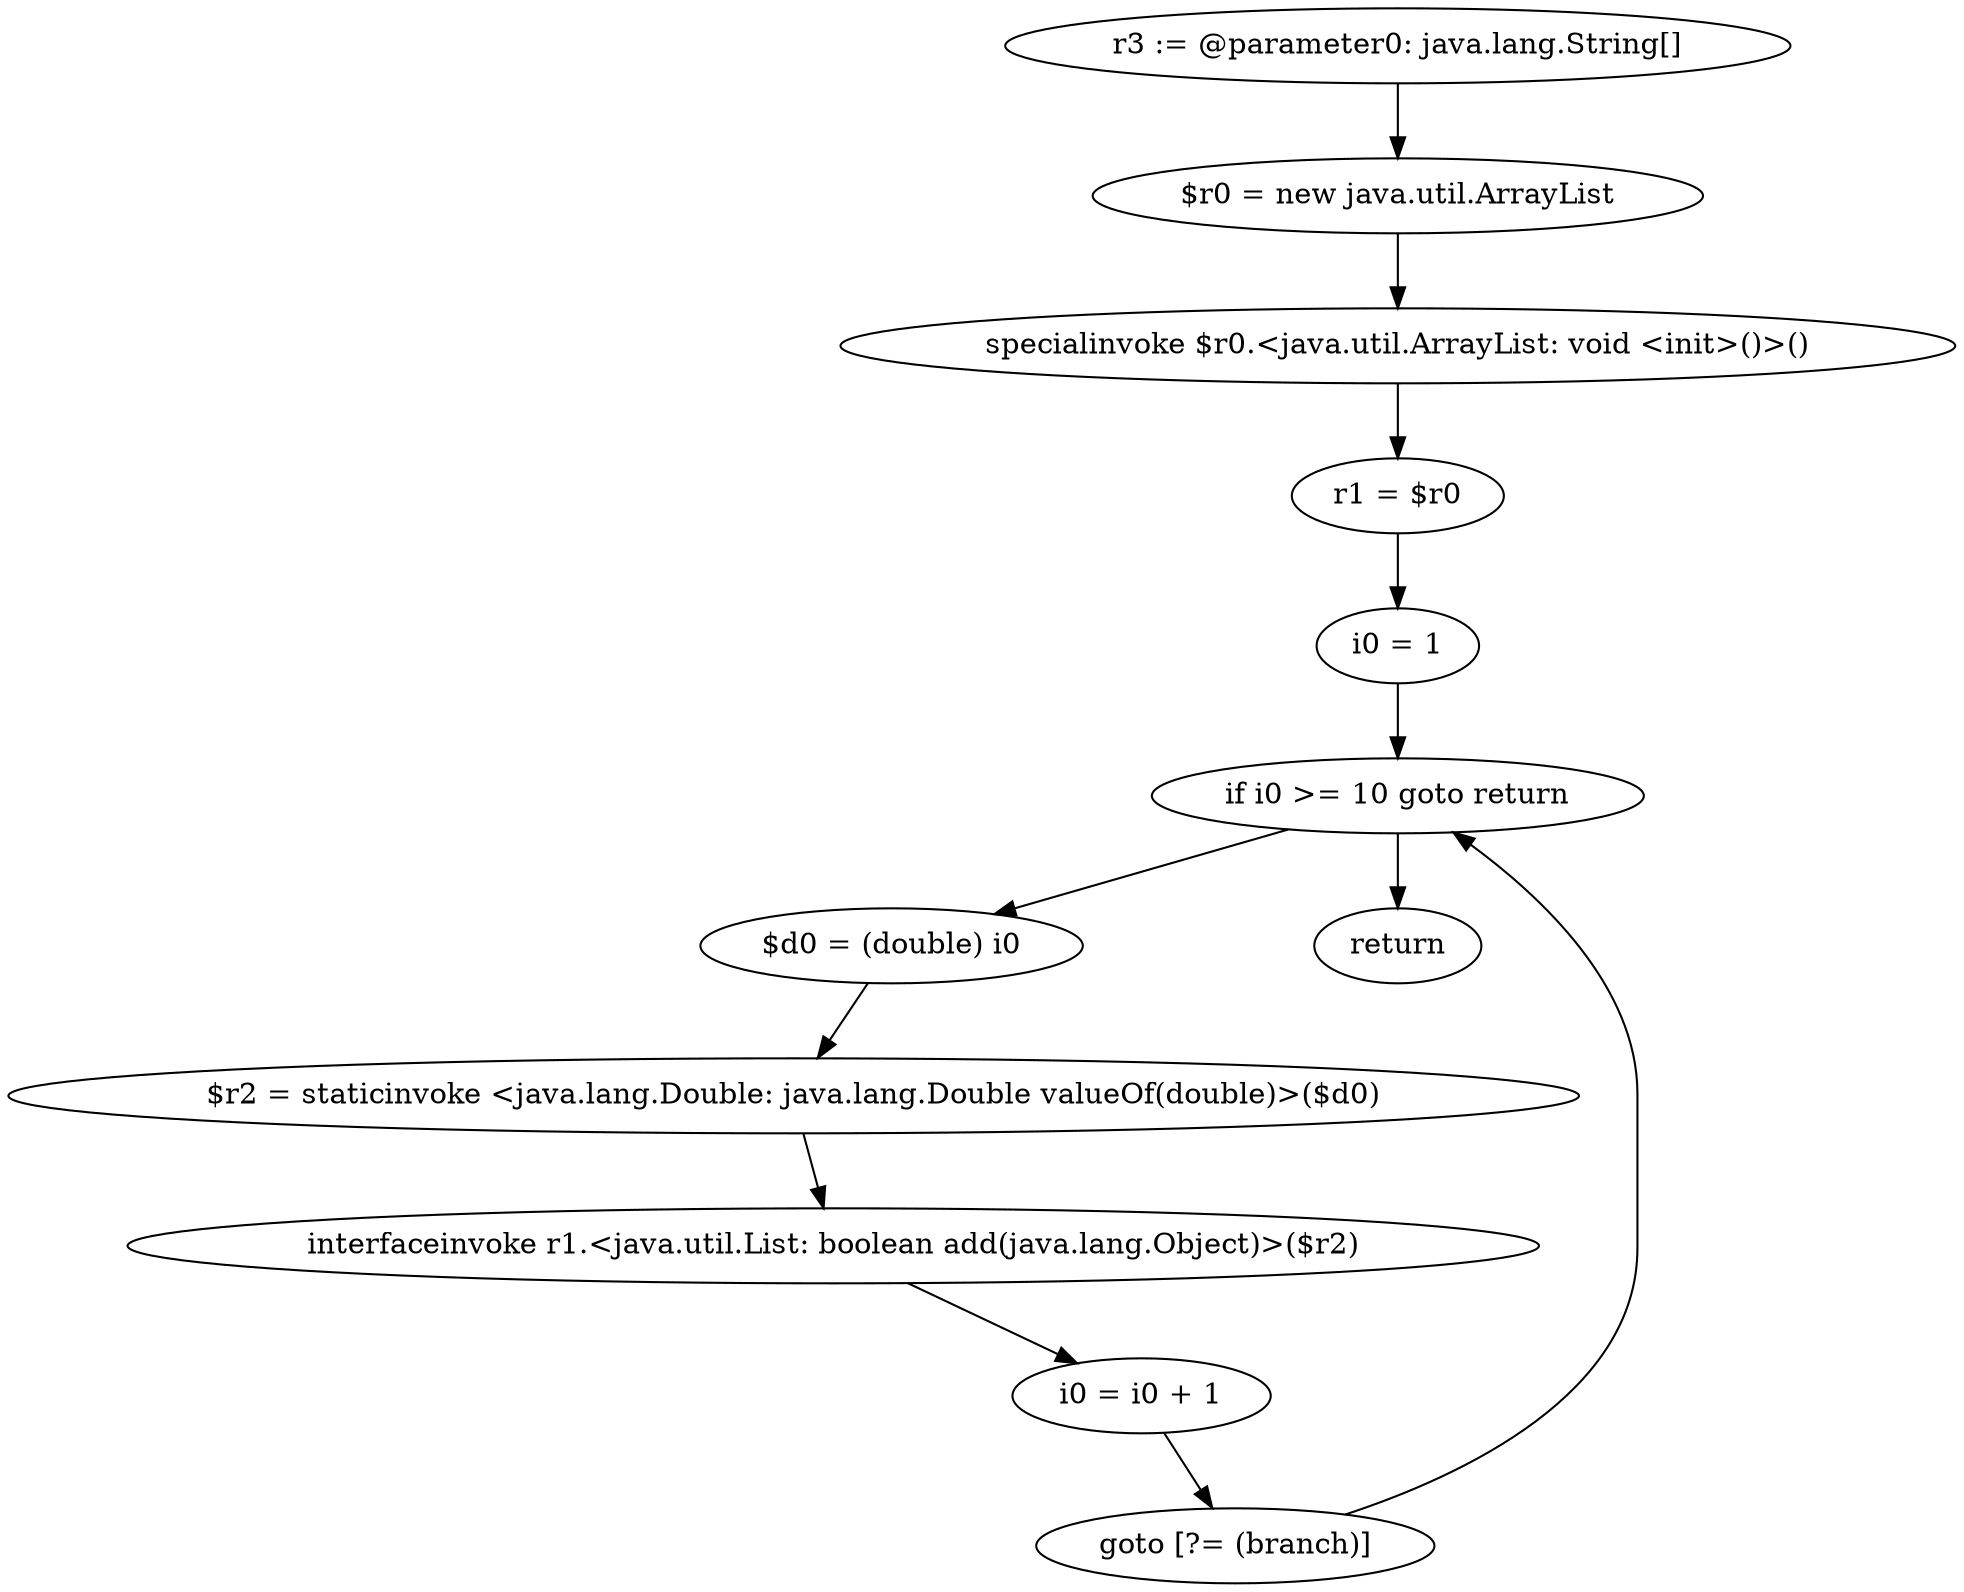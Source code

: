 digraph "unitGraph" {
    "r3 := @parameter0: java.lang.String[]"
    "$r0 = new java.util.ArrayList"
    "specialinvoke $r0.<java.util.ArrayList: void <init>()>()"
    "r1 = $r0"
    "i0 = 1"
    "if i0 >= 10 goto return"
    "$d0 = (double) i0"
    "$r2 = staticinvoke <java.lang.Double: java.lang.Double valueOf(double)>($d0)"
    "interfaceinvoke r1.<java.util.List: boolean add(java.lang.Object)>($r2)"
    "i0 = i0 + 1"
    "goto [?= (branch)]"
    "return"
    "r3 := @parameter0: java.lang.String[]"->"$r0 = new java.util.ArrayList";
    "$r0 = new java.util.ArrayList"->"specialinvoke $r0.<java.util.ArrayList: void <init>()>()";
    "specialinvoke $r0.<java.util.ArrayList: void <init>()>()"->"r1 = $r0";
    "r1 = $r0"->"i0 = 1";
    "i0 = 1"->"if i0 >= 10 goto return";
    "if i0 >= 10 goto return"->"$d0 = (double) i0";
    "if i0 >= 10 goto return"->"return";
    "$d0 = (double) i0"->"$r2 = staticinvoke <java.lang.Double: java.lang.Double valueOf(double)>($d0)";
    "$r2 = staticinvoke <java.lang.Double: java.lang.Double valueOf(double)>($d0)"->"interfaceinvoke r1.<java.util.List: boolean add(java.lang.Object)>($r2)";
    "interfaceinvoke r1.<java.util.List: boolean add(java.lang.Object)>($r2)"->"i0 = i0 + 1";
    "i0 = i0 + 1"->"goto [?= (branch)]";
    "goto [?= (branch)]"->"if i0 >= 10 goto return";
}
